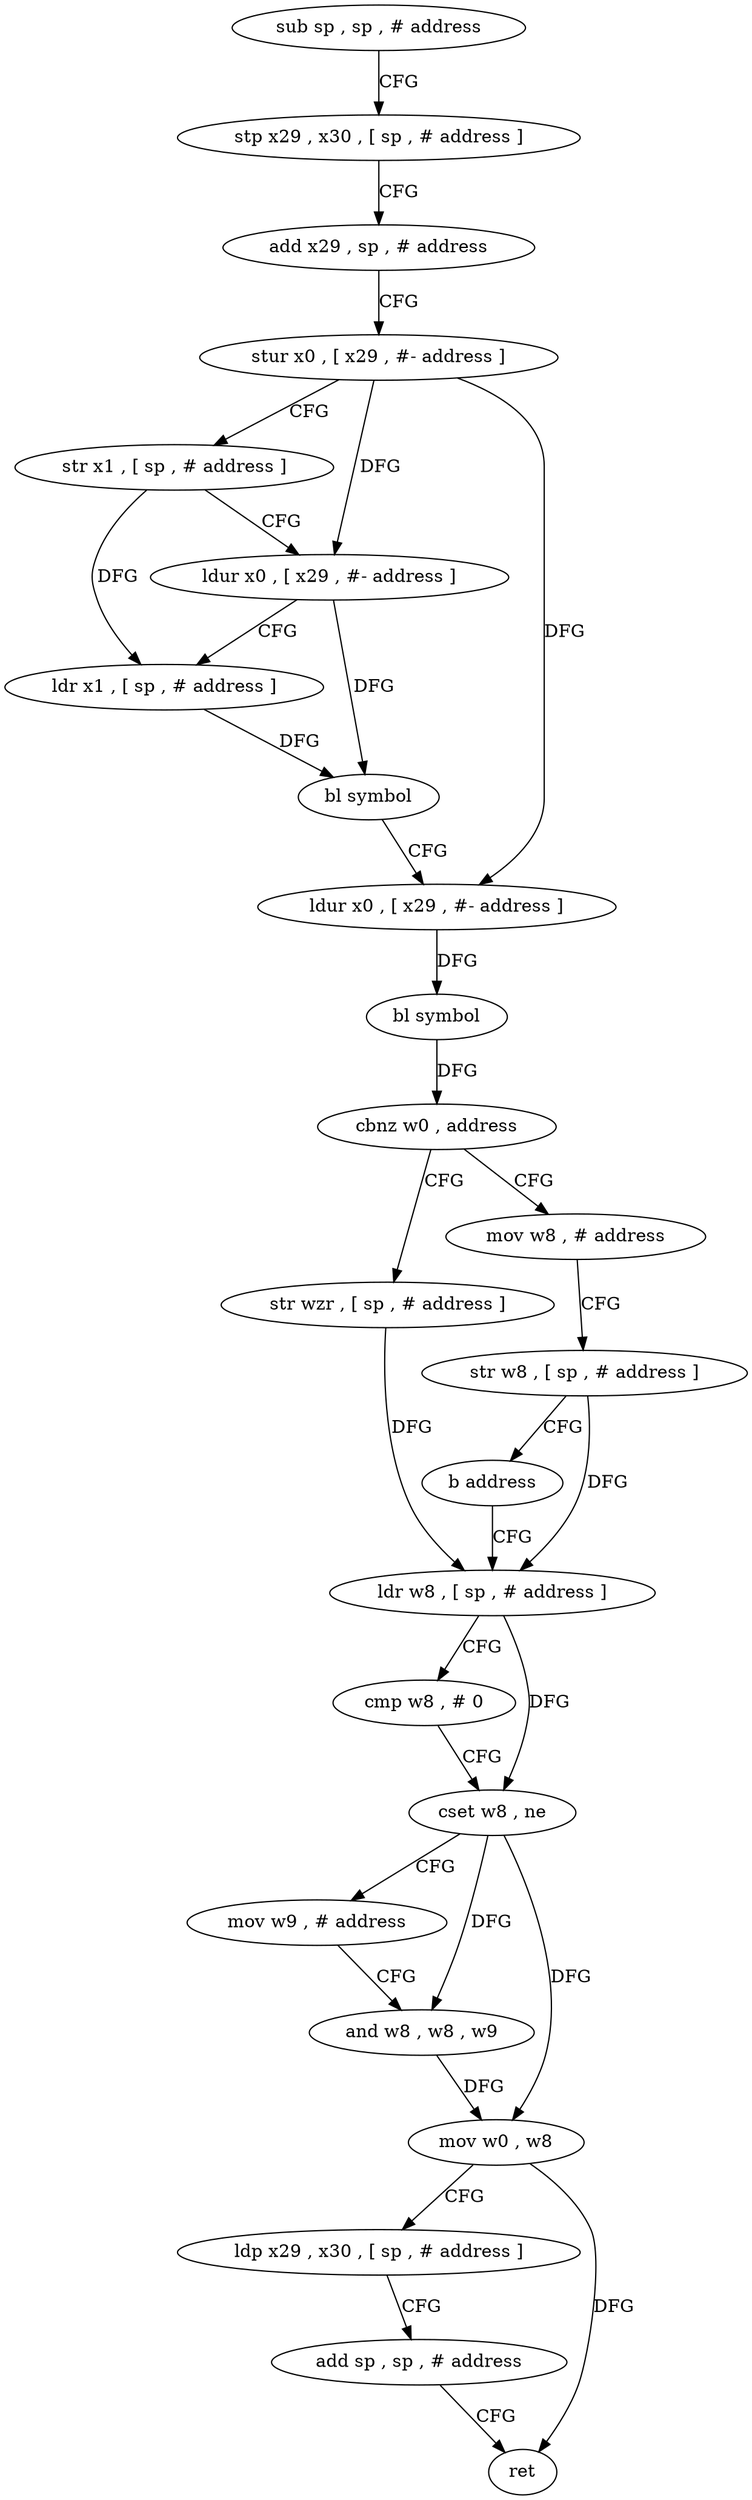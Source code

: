 digraph "func" {
"130848" [label = "sub sp , sp , # address" ]
"130852" [label = "stp x29 , x30 , [ sp , # address ]" ]
"130856" [label = "add x29 , sp , # address" ]
"130860" [label = "stur x0 , [ x29 , #- address ]" ]
"130864" [label = "str x1 , [ sp , # address ]" ]
"130868" [label = "ldur x0 , [ x29 , #- address ]" ]
"130872" [label = "ldr x1 , [ sp , # address ]" ]
"130876" [label = "bl symbol" ]
"130880" [label = "ldur x0 , [ x29 , #- address ]" ]
"130884" [label = "bl symbol" ]
"130888" [label = "cbnz w0 , address" ]
"130904" [label = "str wzr , [ sp , # address ]" ]
"130892" [label = "mov w8 , # address" ]
"130908" [label = "ldr w8 , [ sp , # address ]" ]
"130896" [label = "str w8 , [ sp , # address ]" ]
"130900" [label = "b address" ]
"130912" [label = "cmp w8 , # 0" ]
"130916" [label = "cset w8 , ne" ]
"130920" [label = "mov w9 , # address" ]
"130924" [label = "and w8 , w8 , w9" ]
"130928" [label = "mov w0 , w8" ]
"130932" [label = "ldp x29 , x30 , [ sp , # address ]" ]
"130936" [label = "add sp , sp , # address" ]
"130940" [label = "ret" ]
"130848" -> "130852" [ label = "CFG" ]
"130852" -> "130856" [ label = "CFG" ]
"130856" -> "130860" [ label = "CFG" ]
"130860" -> "130864" [ label = "CFG" ]
"130860" -> "130868" [ label = "DFG" ]
"130860" -> "130880" [ label = "DFG" ]
"130864" -> "130868" [ label = "CFG" ]
"130864" -> "130872" [ label = "DFG" ]
"130868" -> "130872" [ label = "CFG" ]
"130868" -> "130876" [ label = "DFG" ]
"130872" -> "130876" [ label = "DFG" ]
"130876" -> "130880" [ label = "CFG" ]
"130880" -> "130884" [ label = "DFG" ]
"130884" -> "130888" [ label = "DFG" ]
"130888" -> "130904" [ label = "CFG" ]
"130888" -> "130892" [ label = "CFG" ]
"130904" -> "130908" [ label = "DFG" ]
"130892" -> "130896" [ label = "CFG" ]
"130908" -> "130912" [ label = "CFG" ]
"130908" -> "130916" [ label = "DFG" ]
"130896" -> "130900" [ label = "CFG" ]
"130896" -> "130908" [ label = "DFG" ]
"130900" -> "130908" [ label = "CFG" ]
"130912" -> "130916" [ label = "CFG" ]
"130916" -> "130920" [ label = "CFG" ]
"130916" -> "130924" [ label = "DFG" ]
"130916" -> "130928" [ label = "DFG" ]
"130920" -> "130924" [ label = "CFG" ]
"130924" -> "130928" [ label = "DFG" ]
"130928" -> "130932" [ label = "CFG" ]
"130928" -> "130940" [ label = "DFG" ]
"130932" -> "130936" [ label = "CFG" ]
"130936" -> "130940" [ label = "CFG" ]
}
